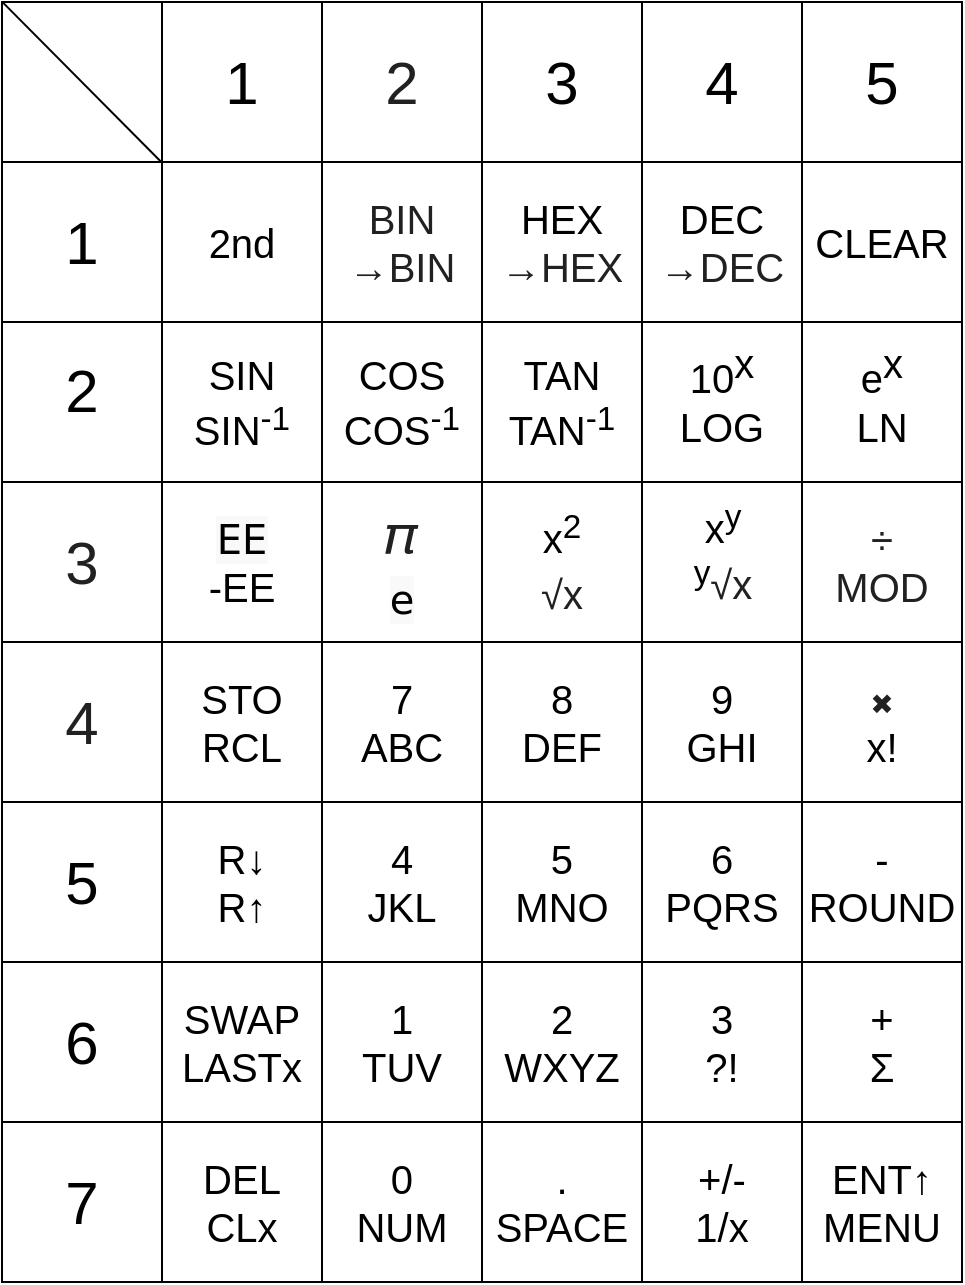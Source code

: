 <mxfile version="12.3.2" type="device" pages="1"><diagram id="u88y6scbRAmqn8gjTfy_" name="Clavier"><mxGraphModel dx="293" dy="315" grid="1" gridSize="10" guides="1" tooltips="1" connect="1" arrows="1" fold="1" page="1" pageScale="1" pageWidth="827" pageHeight="1169" math="0" shadow="0"><root><mxCell id="0"/><mxCell id="1" parent="0"/><mxCell id="mkFO5O6OT3C2tAFozHaY-13" value="&lt;span style=&quot;white-space: normal&quot;&gt;2nd&lt;/span&gt;" style="whiteSpace=wrap;html=1;aspect=fixed;fontSize=20;" parent="1" vertex="1"><mxGeometry x="280" y="200" width="80" height="80" as="geometry"/></mxCell><mxCell id="mkFO5O6OT3C2tAFozHaY-14" value="&lt;span style=&quot;color: rgb(32 , 33 , 34) ; font-family: sans-serif ; text-align: left ; white-space: normal&quot;&gt;BIN&lt;br&gt;→BIN&lt;/span&gt;&lt;span style=&quot;color: rgb(32 , 33 , 34) ; font-family: sans-serif ; text-align: left ; white-space: normal&quot;&gt;&lt;br&gt;&lt;/span&gt;" style="whiteSpace=wrap;html=1;aspect=fixed;fontSize=20;" parent="1" vertex="1"><mxGeometry x="360" y="200" width="80" height="80" as="geometry"/></mxCell><mxCell id="mkFO5O6OT3C2tAFozHaY-15" value="HEX&lt;br&gt;&lt;span style=&quot;color: rgb(32 , 33 , 34) ; font-family: sans-serif ; text-align: left&quot;&gt;→HEX&lt;/span&gt;" style="whiteSpace=wrap;html=1;aspect=fixed;fontSize=20;" parent="1" vertex="1"><mxGeometry x="440" y="200" width="80" height="80" as="geometry"/></mxCell><mxCell id="mkFO5O6OT3C2tAFozHaY-16" value="DEC&lt;br&gt;&lt;span style=&quot;color: rgb(32 , 33 , 34) ; font-family: sans-serif ; text-align: left&quot;&gt;→DEC&lt;/span&gt;" style="whiteSpace=wrap;html=1;aspect=fixed;fontSize=20;" parent="1" vertex="1"><mxGeometry x="520" y="200" width="80" height="80" as="geometry"/></mxCell><mxCell id="mkFO5O6OT3C2tAFozHaY-17" value="&lt;span style=&quot;white-space: normal&quot;&gt;CLEAR&lt;/span&gt;" style="whiteSpace=wrap;html=1;aspect=fixed;fontSize=20;" parent="1" vertex="1"><mxGeometry x="600" y="200" width="80" height="80" as="geometry"/></mxCell><mxCell id="mkFO5O6OT3C2tAFozHaY-18" value="&lt;span style=&quot;white-space: normal&quot;&gt;SIN&lt;/span&gt;&lt;br style=&quot;white-space: normal&quot;&gt;&lt;span style=&quot;white-space: normal&quot;&gt;SIN&lt;/span&gt;&lt;sup style=&quot;white-space: normal&quot;&gt;-1&lt;/sup&gt;" style="whiteSpace=wrap;html=1;aspect=fixed;fontSize=20;" parent="1" vertex="1"><mxGeometry x="280" y="280" width="80" height="80" as="geometry"/></mxCell><mxCell id="mkFO5O6OT3C2tAFozHaY-19" value="&lt;span style=&quot;white-space: normal&quot;&gt;COS&lt;/span&gt;&lt;br style=&quot;white-space: normal&quot;&gt;&lt;span style=&quot;white-space: normal&quot;&gt;COS&lt;/span&gt;&lt;sup style=&quot;white-space: normal&quot;&gt;-1&lt;/sup&gt;" style="whiteSpace=wrap;html=1;aspect=fixed;fontSize=20;" parent="1" vertex="1"><mxGeometry x="360" y="280" width="80" height="80" as="geometry"/></mxCell><mxCell id="mkFO5O6OT3C2tAFozHaY-20" value="&lt;span style=&quot;white-space: normal&quot;&gt;TAN&lt;/span&gt;&lt;br style=&quot;white-space: normal&quot;&gt;&lt;span style=&quot;white-space: normal&quot;&gt;TAN&lt;/span&gt;&lt;sup style=&quot;white-space: normal&quot;&gt;-1&lt;/sup&gt;" style="whiteSpace=wrap;html=1;aspect=fixed;fontSize=20;" parent="1" vertex="1"><mxGeometry x="440" y="280" width="80" height="80" as="geometry"/></mxCell><mxCell id="mkFO5O6OT3C2tAFozHaY-21" value="&lt;font style=&quot;font-size: 20px&quot;&gt;10&lt;/font&gt;&lt;sup&gt;&lt;font style=&quot;font-size: 20px&quot;&gt;x&lt;br&gt;LOG&lt;/font&gt;&lt;br&gt;&lt;/sup&gt;" style="whiteSpace=wrap;html=1;aspect=fixed;fontSize=20;" parent="1" vertex="1"><mxGeometry x="520" y="280" width="80" height="80" as="geometry"/></mxCell><mxCell id="mkFO5O6OT3C2tAFozHaY-22" value="&lt;font style=&quot;font-size: 20px&quot;&gt;e&lt;/font&gt;&lt;sup&gt;&lt;font style=&quot;font-size: 20px&quot;&gt;x&lt;br&gt;LN&lt;/font&gt;&lt;br&gt;&lt;/sup&gt;" style="whiteSpace=wrap;html=1;aspect=fixed;fontSize=20;" parent="1" vertex="1"><mxGeometry x="600" y="280" width="80" height="80" as="geometry"/></mxCell><mxCell id="mkFO5O6OT3C2tAFozHaY-23" value="&lt;span style=&quot;font-family: &amp;#34;arial unicode ms&amp;#34; , &amp;#34;dejavu sans&amp;#34; , &amp;#34;athena&amp;#34; , &amp;#34;gentium&amp;#34; , &amp;#34;palatino linotype&amp;#34; , &amp;#34;lucida sans unicode&amp;#34; , &amp;#34;lucida grande&amp;#34; , &amp;#34;code2000&amp;#34; , sans-serif ; white-space: normal ; background-color: rgb(249 , 249 , 249)&quot;&gt;EE&lt;br&gt;&lt;/span&gt;-EE&lt;span style=&quot;font-family: &amp;#34;arial unicode ms&amp;#34; , &amp;#34;dejavu sans&amp;#34; , &amp;#34;athena&amp;#34; , &amp;#34;gentium&amp;#34; , &amp;#34;palatino linotype&amp;#34; , &amp;#34;lucida sans unicode&amp;#34; , &amp;#34;lucida grande&amp;#34; , &amp;#34;code2000&amp;#34; , sans-serif ; white-space: normal ; background-color: rgb(249 , 249 , 249)&quot;&gt;&lt;br&gt;&lt;/span&gt;" style="whiteSpace=wrap;html=1;aspect=fixed;fontSize=20;" parent="1" vertex="1"><mxGeometry x="280" y="360" width="80" height="80" as="geometry"/></mxCell><mxCell id="mkFO5O6OT3C2tAFozHaY-24" value="&lt;span style=&quot;color: rgb(32 , 33 , 34) ; font-family: sans-serif ; font-size: 28px&quot;&gt;𝜋&lt;br&gt;&lt;/span&gt;&lt;span style=&quot;font-family: &amp;#34;arial unicode ms&amp;#34; , &amp;#34;dejavu sans&amp;#34; , &amp;#34;athena&amp;#34; , &amp;#34;gentium&amp;#34; , &amp;#34;palatino linotype&amp;#34; , &amp;#34;lucida sans unicode&amp;#34; , &amp;#34;lucida grande&amp;#34; , &amp;#34;code2000&amp;#34; , sans-serif ; background-color: rgb(249 , 249 , 249)&quot;&gt;e&lt;/span&gt;&lt;sup&gt;&lt;br&gt;&lt;/sup&gt;" style="whiteSpace=wrap;html=1;aspect=fixed;fontSize=20;" parent="1" vertex="1"><mxGeometry x="360" y="360" width="80" height="80" as="geometry"/></mxCell><mxCell id="mkFO5O6OT3C2tAFozHaY-25" value="x&lt;sup&gt;2&lt;br style=&quot;font-size: 20px&quot;&gt;&lt;/sup&gt;&lt;span style=&quot;color: rgb(32 , 33 , 34) ; white-space: nowrap&quot;&gt;√x&lt;/span&gt;&lt;sup&gt;&lt;br&gt;&lt;/sup&gt;" style="whiteSpace=wrap;html=1;aspect=fixed;fontSize=20;" parent="1" vertex="1"><mxGeometry x="440" y="360" width="80" height="80" as="geometry"/></mxCell><mxCell id="mkFO5O6OT3C2tAFozHaY-27" value="&lt;span style=&quot;text-align: left&quot;&gt;&lt;font&gt;&lt;font color=&quot;#202122&quot; face=&quot;sans-serif&quot;&gt;÷&lt;/font&gt;&lt;br&gt;&lt;font color=&quot;#202122&quot; face=&quot;sans-serif&quot;&gt;MOD&lt;/font&gt;&lt;br&gt;&lt;/font&gt;&lt;/span&gt;" style="whiteSpace=wrap;html=1;aspect=fixed;fontSize=20;" parent="1" vertex="1"><mxGeometry x="600" y="360" width="80" height="80" as="geometry"/></mxCell><mxCell id="mkFO5O6OT3C2tAFozHaY-28" value="STO&lt;br&gt;RCL" style="whiteSpace=wrap;html=1;aspect=fixed;fontSize=20;" parent="1" vertex="1"><mxGeometry x="280" y="440" width="80" height="80" as="geometry"/></mxCell><mxCell id="mkFO5O6OT3C2tAFozHaY-29" value="7&lt;br&gt;ABC" style="whiteSpace=wrap;html=1;aspect=fixed;fontSize=20;" parent="1" vertex="1"><mxGeometry x="360" y="440" width="80" height="80" as="geometry"/></mxCell><mxCell id="mkFO5O6OT3C2tAFozHaY-30" value="8&lt;br&gt;DEF" style="whiteSpace=wrap;html=1;aspect=fixed;fontSize=20;" parent="1" vertex="1"><mxGeometry x="440" y="440" width="80" height="80" as="geometry"/></mxCell><mxCell id="mkFO5O6OT3C2tAFozHaY-31" value="9&lt;br&gt;GHI" style="whiteSpace=wrap;html=1;aspect=fixed;fontSize=20;" parent="1" vertex="1"><mxGeometry x="520" y="440" width="80" height="80" as="geometry"/></mxCell><mxCell id="mkFO5O6OT3C2tAFozHaY-32" value="&lt;span style=&quot;color: rgb(32 , 33 , 34) ; font-family: sans-serif ; font-size: 14px&quot;&gt;✖&lt;/span&gt;&lt;br&gt;x!" style="whiteSpace=wrap;html=1;aspect=fixed;fontSize=20;" parent="1" vertex="1"><mxGeometry x="600" y="440" width="80" height="80" as="geometry"/></mxCell><mxCell id="mkFO5O6OT3C2tAFozHaY-33" value="R↓&lt;br&gt;R↑" style="whiteSpace=wrap;html=1;aspect=fixed;fontSize=20;" parent="1" vertex="1"><mxGeometry x="280" y="520" width="80" height="80" as="geometry"/></mxCell><mxCell id="mkFO5O6OT3C2tAFozHaY-34" value="4&lt;br&gt;JKL" style="whiteSpace=wrap;html=1;aspect=fixed;fontSize=20;" parent="1" vertex="1"><mxGeometry x="360" y="520" width="80" height="80" as="geometry"/></mxCell><mxCell id="mkFO5O6OT3C2tAFozHaY-35" value="5&lt;br&gt;MNO" style="whiteSpace=wrap;html=1;aspect=fixed;fontSize=20;" parent="1" vertex="1"><mxGeometry x="440" y="520" width="80" height="80" as="geometry"/></mxCell><mxCell id="mkFO5O6OT3C2tAFozHaY-36" value="6&lt;br&gt;PQRS" style="whiteSpace=wrap;html=1;aspect=fixed;fontSize=20;" parent="1" vertex="1"><mxGeometry x="520" y="520" width="80" height="80" as="geometry"/></mxCell><mxCell id="mkFO5O6OT3C2tAFozHaY-37" value="-&lt;br&gt;ROUND" style="whiteSpace=wrap;html=1;aspect=fixed;fontSize=20;" parent="1" vertex="1"><mxGeometry x="600" y="520" width="80" height="80" as="geometry"/></mxCell><mxCell id="mkFO5O6OT3C2tAFozHaY-38" value="SWAP&lt;br&gt;LASTx" style="whiteSpace=wrap;html=1;aspect=fixed;fontSize=20;" parent="1" vertex="1"><mxGeometry x="280" y="600" width="80" height="80" as="geometry"/></mxCell><mxCell id="mkFO5O6OT3C2tAFozHaY-39" value="1&lt;br&gt;TUV" style="whiteSpace=wrap;html=1;aspect=fixed;fontSize=20;" parent="1" vertex="1"><mxGeometry x="360" y="600" width="80" height="80" as="geometry"/></mxCell><mxCell id="mkFO5O6OT3C2tAFozHaY-40" value="2&lt;br&gt;WXYZ" style="whiteSpace=wrap;html=1;aspect=fixed;fontSize=20;" parent="1" vertex="1"><mxGeometry x="440" y="600" width="80" height="80" as="geometry"/></mxCell><mxCell id="mkFO5O6OT3C2tAFozHaY-41" value="3&lt;br&gt;?!" style="whiteSpace=wrap;html=1;aspect=fixed;fontSize=20;" parent="1" vertex="1"><mxGeometry x="520" y="600" width="80" height="80" as="geometry"/></mxCell><mxCell id="mkFO5O6OT3C2tAFozHaY-42" value="+&lt;br&gt;Σ" style="whiteSpace=wrap;html=1;aspect=fixed;fontSize=20;" parent="1" vertex="1"><mxGeometry x="600" y="600" width="80" height="80" as="geometry"/></mxCell><mxCell id="mkFO5O6OT3C2tAFozHaY-43" value="DEL&lt;br&gt;CLx" style="whiteSpace=wrap;html=1;aspect=fixed;fontSize=20;" parent="1" vertex="1"><mxGeometry x="280" y="680" width="80" height="80" as="geometry"/></mxCell><mxCell id="mkFO5O6OT3C2tAFozHaY-44" value="0&lt;br&gt;NUM" style="whiteSpace=wrap;html=1;aspect=fixed;fontSize=20;" parent="1" vertex="1"><mxGeometry x="360" y="680" width="80" height="80" as="geometry"/></mxCell><mxCell id="mkFO5O6OT3C2tAFozHaY-45" value=".&lt;br&gt;SPACE" style="whiteSpace=wrap;html=1;aspect=fixed;fontSize=20;" parent="1" vertex="1"><mxGeometry x="440" y="680" width="80" height="80" as="geometry"/></mxCell><mxCell id="mkFO5O6OT3C2tAFozHaY-46" value="&lt;span style=&quot;white-space: normal&quot;&gt;+/-&lt;/span&gt;&lt;br style=&quot;white-space: normal&quot;&gt;&lt;span style=&quot;white-space: normal&quot;&gt;1/x&lt;/span&gt;" style="whiteSpace=wrap;html=1;aspect=fixed;fontSize=20;" parent="1" vertex="1"><mxGeometry x="520" y="680" width="80" height="80" as="geometry"/></mxCell><mxCell id="mkFO5O6OT3C2tAFozHaY-47" value="ENT↑&lt;br&gt;MENU" style="whiteSpace=wrap;html=1;aspect=fixed;fontSize=20;" parent="1" vertex="1"><mxGeometry x="600" y="680" width="80" height="80" as="geometry"/></mxCell><mxCell id="mkFO5O6OT3C2tAFozHaY-52" value="&lt;span style=&quot;white-space: normal&quot;&gt;x&lt;/span&gt;&lt;sup style=&quot;white-space: normal&quot;&gt;y&lt;br style=&quot;font-size: 20px&quot;&gt;y&lt;/sup&gt;&lt;span style=&quot;color: rgb(32 , 33 , 34)&quot;&gt;√x&lt;/span&gt;" style="text;html=1;align=center;verticalAlign=middle;resizable=0;points=[];;autosize=1;fontSize=20;" parent="1" vertex="1"><mxGeometry x="535" y="360" width="50" height="70" as="geometry"/></mxCell><mxCell id="Q8phVcSkGyeXXiLMJ0hE-6" value="&lt;span style=&quot;white-space: normal; font-size: 30px;&quot;&gt;1&lt;/span&gt;" style="whiteSpace=wrap;html=1;aspect=fixed;fontSize=30;" vertex="1" parent="1"><mxGeometry x="280" y="120" width="80" height="80" as="geometry"/></mxCell><mxCell id="Q8phVcSkGyeXXiLMJ0hE-7" value="&lt;span style=&quot;color: rgb(32, 33, 34); font-family: sans-serif; text-align: left; white-space: normal; font-size: 30px;&quot;&gt;2&lt;br style=&quot;font-size: 30px;&quot;&gt;&lt;/span&gt;" style="whiteSpace=wrap;html=1;aspect=fixed;fontSize=30;" vertex="1" parent="1"><mxGeometry x="360" y="120" width="80" height="80" as="geometry"/></mxCell><mxCell id="Q8phVcSkGyeXXiLMJ0hE-8" value="3" style="whiteSpace=wrap;html=1;aspect=fixed;fontSize=30;" vertex="1" parent="1"><mxGeometry x="440" y="120" width="80" height="80" as="geometry"/></mxCell><mxCell id="Q8phVcSkGyeXXiLMJ0hE-9" value="4" style="whiteSpace=wrap;html=1;aspect=fixed;fontSize=30;" vertex="1" parent="1"><mxGeometry x="520" y="120" width="80" height="80" as="geometry"/></mxCell><mxCell id="Q8phVcSkGyeXXiLMJ0hE-10" value="&lt;span style=&quot;white-space: normal; font-size: 30px;&quot;&gt;5&lt;/span&gt;" style="whiteSpace=wrap;html=1;aspect=fixed;fontSize=30;" vertex="1" parent="1"><mxGeometry x="600" y="120" width="80" height="80" as="geometry"/></mxCell><mxCell id="Q8phVcSkGyeXXiLMJ0hE-11" value="&lt;span style=&quot;white-space: normal ; font-size: 30px&quot;&gt;1&lt;/span&gt;" style="whiteSpace=wrap;html=1;aspect=fixed;fontSize=30;" vertex="1" parent="1"><mxGeometry x="200" y="200" width="80" height="80" as="geometry"/></mxCell><mxCell id="Q8phVcSkGyeXXiLMJ0hE-12" value="&lt;sup style=&quot;font-size: 30px&quot;&gt;2&lt;br style=&quot;font-size: 30px&quot;&gt;&lt;/sup&gt;" style="whiteSpace=wrap;html=1;aspect=fixed;fontSize=30;" vertex="1" parent="1"><mxGeometry x="200" y="280" width="80" height="80" as="geometry"/></mxCell><mxCell id="Q8phVcSkGyeXXiLMJ0hE-13" value="&lt;span style=&quot;text-align: left ; font-size: 30px&quot;&gt;&lt;font style=&quot;font-size: 30px&quot;&gt;&lt;font color=&quot;#202122&quot; face=&quot;sans-serif&quot;&gt;3&lt;/font&gt;&lt;br style=&quot;font-size: 30px&quot;&gt;&lt;/font&gt;&lt;/span&gt;" style="whiteSpace=wrap;html=1;aspect=fixed;fontSize=30;" vertex="1" parent="1"><mxGeometry x="200" y="360" width="80" height="80" as="geometry"/></mxCell><mxCell id="Q8phVcSkGyeXXiLMJ0hE-14" value="&lt;font color=&quot;#202122&quot; face=&quot;sans-serif&quot;&gt;4&lt;/font&gt;" style="whiteSpace=wrap;html=1;aspect=fixed;fontSize=30;" vertex="1" parent="1"><mxGeometry x="200" y="440" width="80" height="80" as="geometry"/></mxCell><mxCell id="Q8phVcSkGyeXXiLMJ0hE-15" value="5" style="whiteSpace=wrap;html=1;aspect=fixed;fontSize=30;" vertex="1" parent="1"><mxGeometry x="200" y="520" width="80" height="80" as="geometry"/></mxCell><mxCell id="Q8phVcSkGyeXXiLMJ0hE-16" value="6" style="whiteSpace=wrap;html=1;aspect=fixed;fontSize=30;" vertex="1" parent="1"><mxGeometry x="200" y="600" width="80" height="80" as="geometry"/></mxCell><mxCell id="Q8phVcSkGyeXXiLMJ0hE-17" value="7" style="whiteSpace=wrap;html=1;aspect=fixed;fontSize=30;" vertex="1" parent="1"><mxGeometry x="200" y="680" width="80" height="80" as="geometry"/></mxCell><mxCell id="Q8phVcSkGyeXXiLMJ0hE-18" value="" style="whiteSpace=wrap;html=1;aspect=fixed;fontSize=30;" vertex="1" parent="1"><mxGeometry x="200" y="120" width="80" height="80" as="geometry"/></mxCell><mxCell id="Q8phVcSkGyeXXiLMJ0hE-19" value="" style="endArrow=none;html=1;fontSize=30;entryX=0.003;entryY=0.001;entryDx=0;entryDy=0;entryPerimeter=0;exitX=0.997;exitY=1.002;exitDx=0;exitDy=0;exitPerimeter=0;" edge="1" parent="1" source="Q8phVcSkGyeXXiLMJ0hE-18" target="Q8phVcSkGyeXXiLMJ0hE-18"><mxGeometry width="50" height="50" relative="1" as="geometry"><mxPoint x="120" y="270" as="sourcePoint"/><mxPoint x="200" y="119" as="targetPoint"/></mxGeometry></mxCell></root></mxGraphModel></diagram></mxfile>